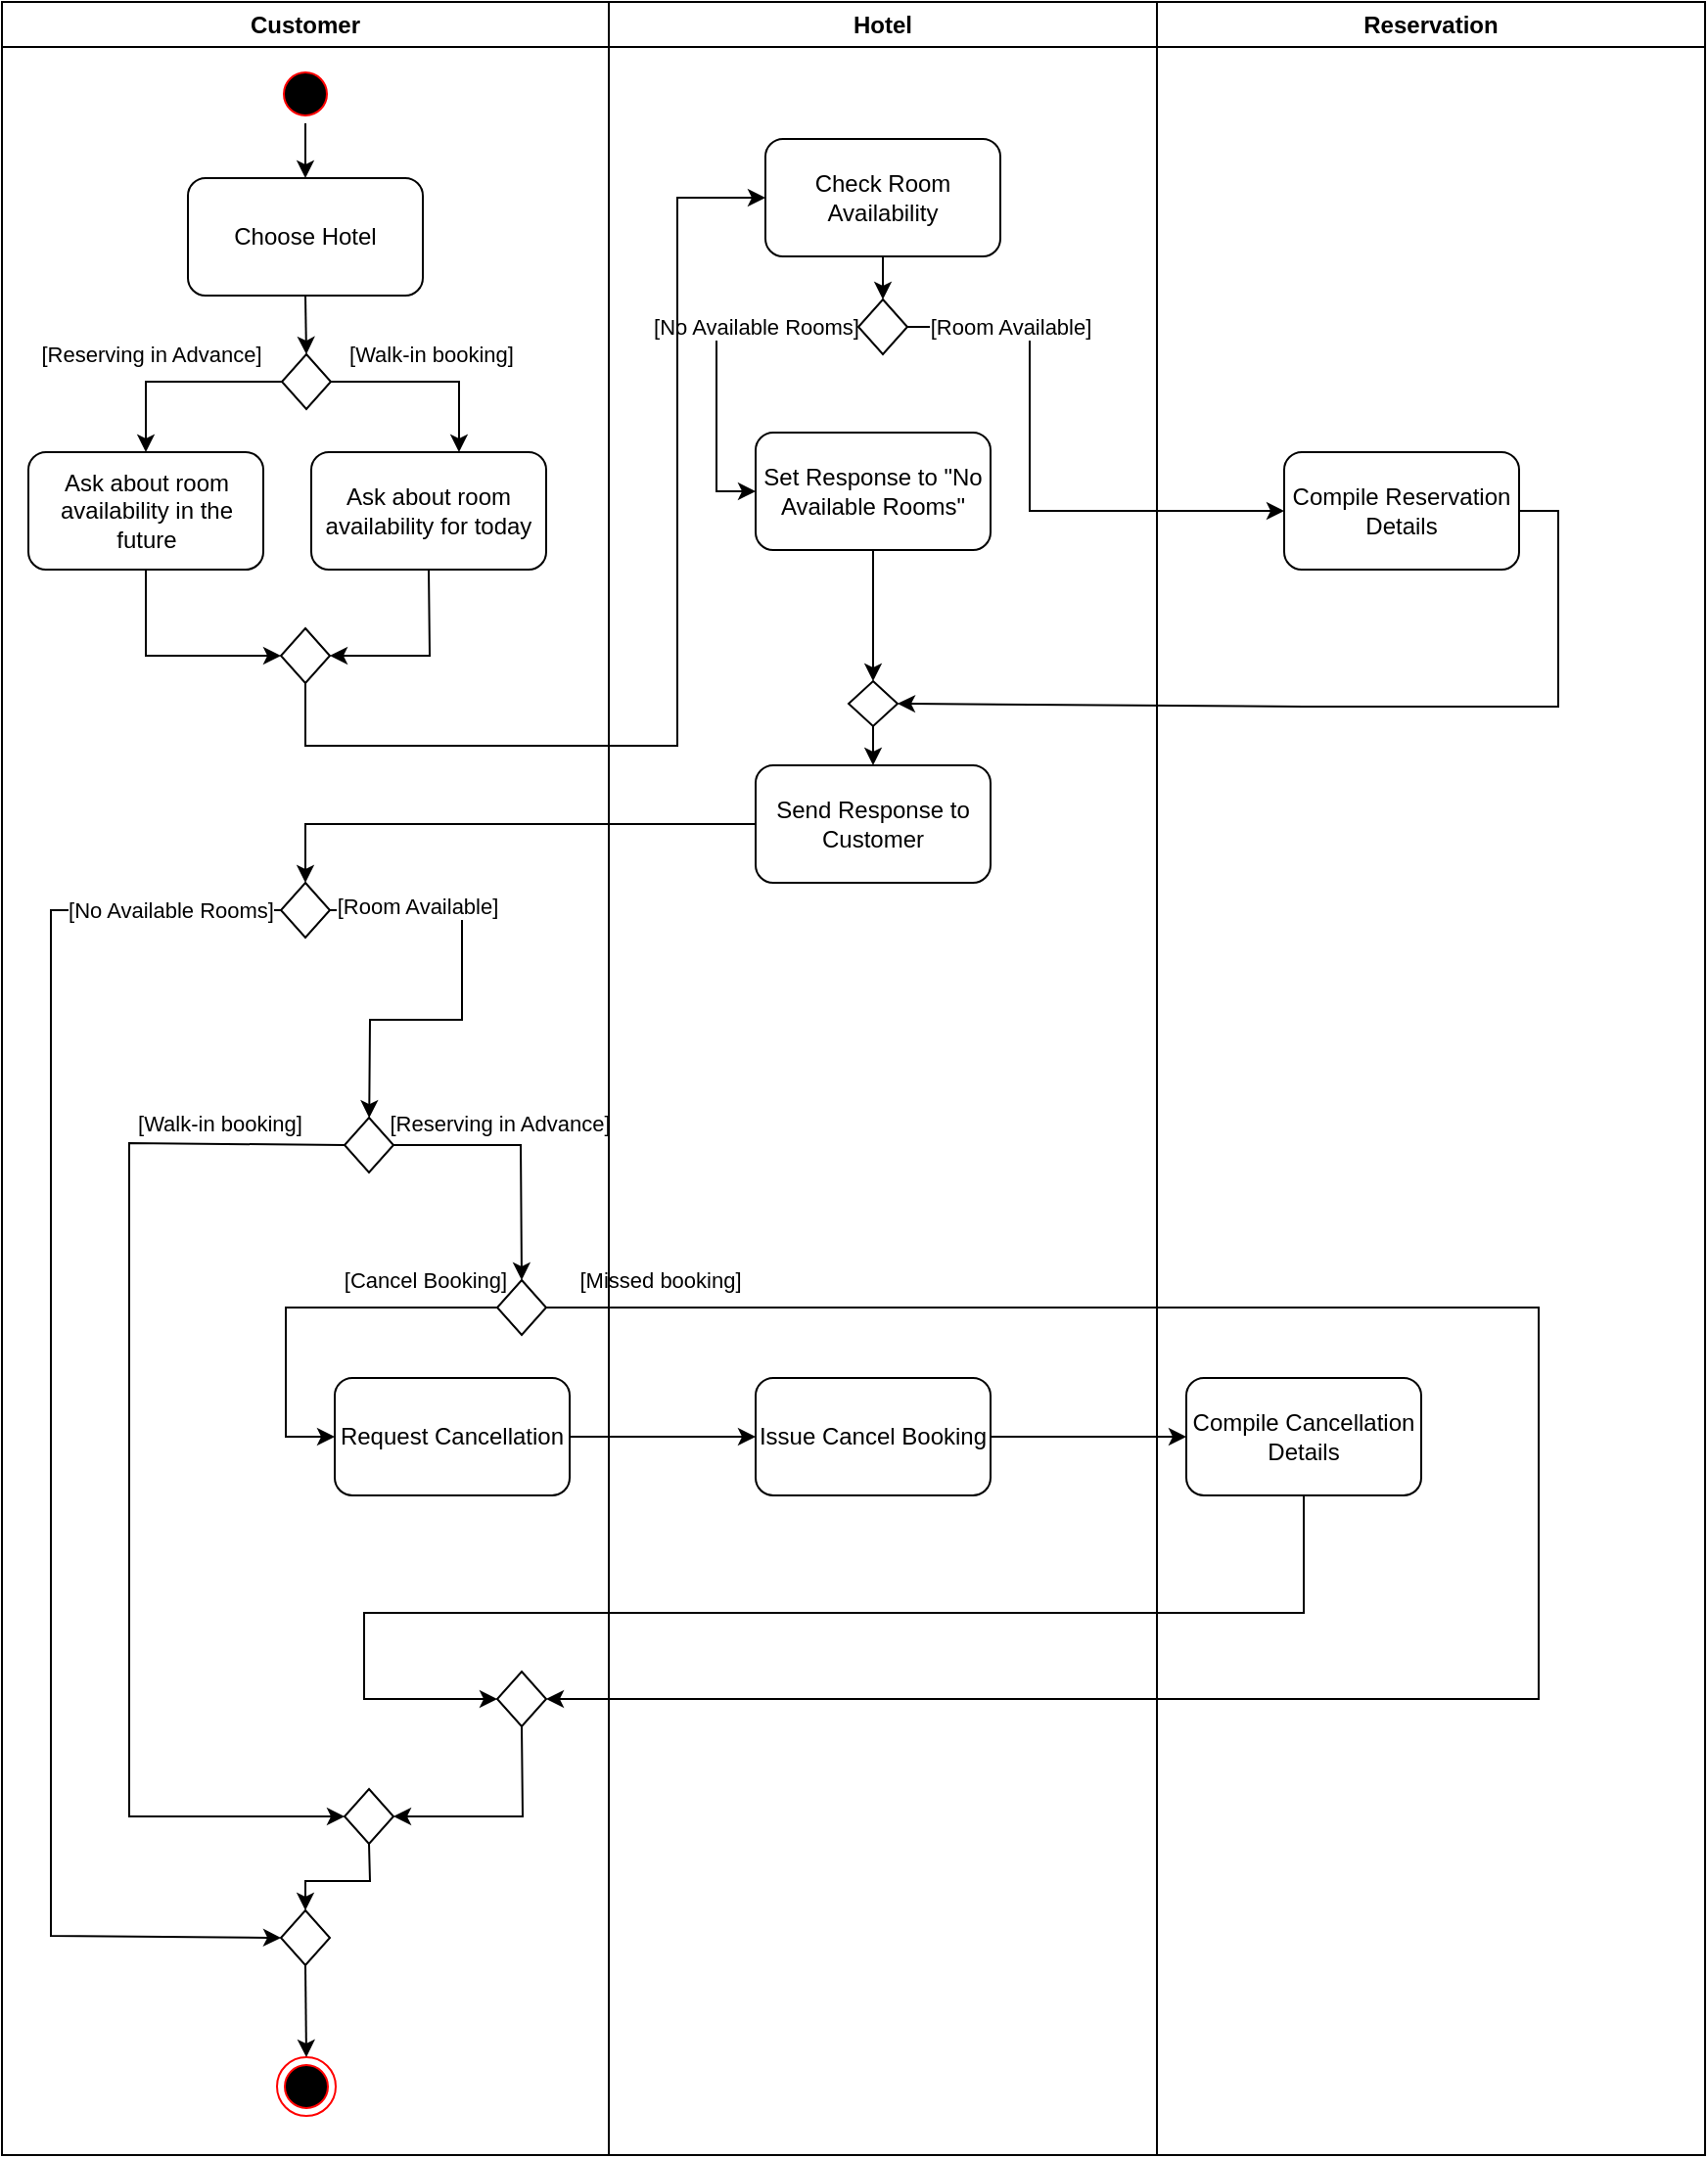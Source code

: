 <mxfile version="15.7.1" type="github">
  <diagram name="Page-1" id="e7e014a7-5840-1c2e-5031-d8a46d1fe8dd">
    <mxGraphModel dx="2031" dy="1260" grid="1" gridSize="10" guides="1" tooltips="1" connect="1" arrows="1" fold="1" page="1" pageScale="1" pageWidth="1169" pageHeight="826" background="none" math="0" shadow="0">
      <root>
        <mxCell id="0" />
        <mxCell id="1" parent="0" />
        <mxCell id="2" value="Customer" style="swimlane;whiteSpace=wrap" parent="1" vertex="1">
          <mxGeometry x="135" y="120" width="310" height="1100" as="geometry" />
        </mxCell>
        <mxCell id="gjUZ3fPqfgkGFWGXfoxw-59" style="edgeStyle=none;rounded=0;orthogonalLoop=1;jettySize=auto;html=1;exitX=0.5;exitY=1;exitDx=0;exitDy=0;entryX=0.5;entryY=0;entryDx=0;entryDy=0;" edge="1" parent="2" source="5" target="gjUZ3fPqfgkGFWGXfoxw-58">
          <mxGeometry relative="1" as="geometry" />
        </mxCell>
        <mxCell id="5" value="" style="ellipse;shape=startState;fillColor=#000000;strokeColor=#ff0000;" parent="2" vertex="1">
          <mxGeometry x="140" y="32" width="30" height="30" as="geometry" />
        </mxCell>
        <mxCell id="gjUZ3fPqfgkGFWGXfoxw-77" style="edgeStyle=none;rounded=0;orthogonalLoop=1;jettySize=auto;html=1;exitX=0.5;exitY=1;exitDx=0;exitDy=0;entryX=1;entryY=0.5;entryDx=0;entryDy=0;" edge="1" parent="2" source="gjUZ3fPqfgkGFWGXfoxw-44" target="gjUZ3fPqfgkGFWGXfoxw-76">
          <mxGeometry relative="1" as="geometry">
            <Array as="points">
              <mxPoint x="218.5" y="334" />
            </Array>
          </mxGeometry>
        </mxCell>
        <mxCell id="gjUZ3fPqfgkGFWGXfoxw-44" value="Ask about room availability for today" style="rounded=1;whiteSpace=wrap;html=1;" vertex="1" parent="2">
          <mxGeometry x="158" y="230" width="120" height="60" as="geometry" />
        </mxCell>
        <mxCell id="gjUZ3fPqfgkGFWGXfoxw-50" value="[Reserving in Advance]" style="edgeStyle=none;rounded=0;orthogonalLoop=1;jettySize=auto;html=1;entryX=0.5;entryY=0;entryDx=0;entryDy=0;entryPerimeter=0;exitX=0;exitY=0.5;exitDx=0;exitDy=0;" edge="1" parent="2" source="gjUZ3fPqfgkGFWGXfoxw-49" target="gjUZ3fPqfgkGFWGXfoxw-54">
          <mxGeometry x="0.082" y="-17" relative="1" as="geometry">
            <mxPoint x="163.5" y="194" as="sourcePoint" />
            <mxPoint x="73.56" y="270" as="targetPoint" />
            <Array as="points">
              <mxPoint x="73.5" y="194" />
            </Array>
            <mxPoint x="-10" y="3" as="offset" />
          </mxGeometry>
        </mxCell>
        <mxCell id="gjUZ3fPqfgkGFWGXfoxw-51" value="[Walk-in booking]" style="edgeStyle=none;rounded=0;orthogonalLoop=1;jettySize=auto;html=1;exitX=1;exitY=0.5;exitDx=0;exitDy=0;entryX=0.629;entryY=0;entryDx=0;entryDy=0;entryPerimeter=0;" edge="1" parent="2" source="gjUZ3fPqfgkGFWGXfoxw-49" target="gjUZ3fPqfgkGFWGXfoxw-44">
          <mxGeometry x="-0.015" y="14" relative="1" as="geometry">
            <Array as="points">
              <mxPoint x="233.5" y="194" />
            </Array>
            <mxPoint x="1" as="offset" />
          </mxGeometry>
        </mxCell>
        <mxCell id="gjUZ3fPqfgkGFWGXfoxw-49" value="" style="rhombus;whiteSpace=wrap;html=1;" vertex="1" parent="2">
          <mxGeometry x="143" y="180" width="25" height="28" as="geometry" />
        </mxCell>
        <mxCell id="gjUZ3fPqfgkGFWGXfoxw-78" style="edgeStyle=none;rounded=0;orthogonalLoop=1;jettySize=auto;html=1;exitX=0.5;exitY=1;exitDx=0;exitDy=0;entryX=0;entryY=0.5;entryDx=0;entryDy=0;" edge="1" parent="2" source="gjUZ3fPqfgkGFWGXfoxw-54" target="gjUZ3fPqfgkGFWGXfoxw-76">
          <mxGeometry relative="1" as="geometry">
            <Array as="points">
              <mxPoint x="73.5" y="334" />
            </Array>
          </mxGeometry>
        </mxCell>
        <mxCell id="gjUZ3fPqfgkGFWGXfoxw-54" value="Ask about room availability in the future" style="rounded=1;whiteSpace=wrap;html=1;" vertex="1" parent="2">
          <mxGeometry x="13.5" y="230" width="120" height="60" as="geometry" />
        </mxCell>
        <mxCell id="gjUZ3fPqfgkGFWGXfoxw-60" style="edgeStyle=none;rounded=0;orthogonalLoop=1;jettySize=auto;html=1;exitX=0.5;exitY=1;exitDx=0;exitDy=0;entryX=0.5;entryY=0;entryDx=0;entryDy=0;" edge="1" parent="2" source="gjUZ3fPqfgkGFWGXfoxw-58" target="gjUZ3fPqfgkGFWGXfoxw-49">
          <mxGeometry relative="1" as="geometry" />
        </mxCell>
        <mxCell id="gjUZ3fPqfgkGFWGXfoxw-58" value="Choose Hotel" style="rounded=1;whiteSpace=wrap;html=1;" vertex="1" parent="2">
          <mxGeometry x="95" y="90" width="120" height="60" as="geometry" />
        </mxCell>
        <mxCell id="gjUZ3fPqfgkGFWGXfoxw-70" value="" style="ellipse;html=1;shape=endState;fillColor=#000000;strokeColor=#ff0000;" vertex="1" parent="2">
          <mxGeometry x="140.5" y="1050" width="30" height="30" as="geometry" />
        </mxCell>
        <mxCell id="gjUZ3fPqfgkGFWGXfoxw-75" value="" style="rhombus;whiteSpace=wrap;html=1;" vertex="1" parent="2">
          <mxGeometry x="175" y="570" width="25" height="28" as="geometry" />
        </mxCell>
        <mxCell id="gjUZ3fPqfgkGFWGXfoxw-76" value="" style="rhombus;whiteSpace=wrap;html=1;" vertex="1" parent="2">
          <mxGeometry x="142.5" y="320" width="25" height="28" as="geometry" />
        </mxCell>
        <mxCell id="gjUZ3fPqfgkGFWGXfoxw-85" value="[Walk-in booking]" style="edgeStyle=none;rounded=0;orthogonalLoop=1;jettySize=auto;html=1;exitX=0;exitY=0.5;exitDx=0;exitDy=0;entryX=0;entryY=0.5;entryDx=0;entryDy=0;" edge="1" parent="2" source="gjUZ3fPqfgkGFWGXfoxw-75" target="gjUZ3fPqfgkGFWGXfoxw-87">
          <mxGeometry x="-0.771" y="-10" relative="1" as="geometry">
            <mxPoint x="142" y="583" as="sourcePoint" />
            <mxPoint x="142" y="763" as="targetPoint" />
            <Array as="points">
              <mxPoint x="65" y="583" />
              <mxPoint x="65" y="673" />
              <mxPoint x="65" y="767" />
              <mxPoint x="65" y="927" />
            </Array>
            <mxPoint as="offset" />
          </mxGeometry>
        </mxCell>
        <mxCell id="gjUZ3fPqfgkGFWGXfoxw-86" value="[Reserving in Advance]" style="edgeStyle=none;rounded=0;orthogonalLoop=1;jettySize=auto;html=1;exitX=1;exitY=0.5;exitDx=0;exitDy=0;entryX=0.5;entryY=0;entryDx=0;entryDy=0;" edge="1" parent="2" source="gjUZ3fPqfgkGFWGXfoxw-75" target="gjUZ3fPqfgkGFWGXfoxw-89">
          <mxGeometry x="-0.193" y="11" relative="1" as="geometry">
            <mxPoint x="278" y="603" as="sourcePoint" />
            <mxPoint x="265" y="653" as="targetPoint" />
            <Array as="points">
              <mxPoint x="265" y="584" />
            </Array>
            <mxPoint as="offset" />
          </mxGeometry>
        </mxCell>
        <mxCell id="gjUZ3fPqfgkGFWGXfoxw-127" style="edgeStyle=none;rounded=0;orthogonalLoop=1;jettySize=auto;html=1;exitX=0.5;exitY=1;exitDx=0;exitDy=0;entryX=0.5;entryY=0;entryDx=0;entryDy=0;" edge="1" parent="2" source="gjUZ3fPqfgkGFWGXfoxw-87" target="gjUZ3fPqfgkGFWGXfoxw-126">
          <mxGeometry relative="1" as="geometry">
            <Array as="points">
              <mxPoint x="188" y="960" />
              <mxPoint x="155" y="960" />
            </Array>
          </mxGeometry>
        </mxCell>
        <mxCell id="gjUZ3fPqfgkGFWGXfoxw-87" value="" style="rhombus;whiteSpace=wrap;html=1;" vertex="1" parent="2">
          <mxGeometry x="175" y="913" width="25" height="28" as="geometry" />
        </mxCell>
        <mxCell id="gjUZ3fPqfgkGFWGXfoxw-89" value="" style="rhombus;whiteSpace=wrap;html=1;" vertex="1" parent="2">
          <mxGeometry x="253" y="653" width="25" height="28" as="geometry" />
        </mxCell>
        <mxCell id="gjUZ3fPqfgkGFWGXfoxw-102" style="edgeStyle=none;rounded=0;orthogonalLoop=1;jettySize=auto;html=1;exitX=0.5;exitY=1;exitDx=0;exitDy=0;entryX=1;entryY=0.5;entryDx=0;entryDy=0;" edge="1" parent="2" source="gjUZ3fPqfgkGFWGXfoxw-90" target="gjUZ3fPqfgkGFWGXfoxw-87">
          <mxGeometry relative="1" as="geometry">
            <Array as="points">
              <mxPoint x="266" y="927" />
            </Array>
          </mxGeometry>
        </mxCell>
        <mxCell id="gjUZ3fPqfgkGFWGXfoxw-90" value="" style="rhombus;whiteSpace=wrap;html=1;" vertex="1" parent="2">
          <mxGeometry x="253" y="853" width="25" height="28" as="geometry" />
        </mxCell>
        <mxCell id="gjUZ3fPqfgkGFWGXfoxw-91" value="[Missed booking]" style="edgeStyle=none;rounded=0;orthogonalLoop=1;jettySize=auto;html=1;exitX=1;exitY=0.5;exitDx=0;exitDy=0;entryX=1;entryY=0.5;entryDx=0;entryDy=0;" edge="1" parent="2" source="gjUZ3fPqfgkGFWGXfoxw-89" target="gjUZ3fPqfgkGFWGXfoxw-90">
          <mxGeometry x="-0.906" y="14" relative="1" as="geometry">
            <mxPoint x="405" y="667" as="targetPoint" />
            <Array as="points">
              <mxPoint x="785" y="667" />
              <mxPoint x="785" y="867" />
            </Array>
            <mxPoint x="1" as="offset" />
          </mxGeometry>
        </mxCell>
        <mxCell id="gjUZ3fPqfgkGFWGXfoxw-110" value="Request Cancellation" style="rounded=1;whiteSpace=wrap;html=1;" vertex="1" parent="2">
          <mxGeometry x="170" y="703" width="120" height="60" as="geometry" />
        </mxCell>
        <mxCell id="gjUZ3fPqfgkGFWGXfoxw-92" value="[Cancel Booking]" style="edgeStyle=none;rounded=0;orthogonalLoop=1;jettySize=auto;html=1;exitX=0;exitY=0.5;exitDx=0;exitDy=0;entryX=0;entryY=0.5;entryDx=0;entryDy=0;" edge="1" parent="2" source="gjUZ3fPqfgkGFWGXfoxw-89" target="gjUZ3fPqfgkGFWGXfoxw-110">
          <mxGeometry x="-0.622" y="-14" relative="1" as="geometry">
            <mxPoint x="145" y="733" as="targetPoint" />
            <Array as="points">
              <mxPoint x="145" y="667" />
              <mxPoint x="145" y="733" />
            </Array>
            <mxPoint as="offset" />
          </mxGeometry>
        </mxCell>
        <mxCell id="gjUZ3fPqfgkGFWGXfoxw-122" value="[No Available Rooms]" style="edgeStyle=none;rounded=0;orthogonalLoop=1;jettySize=auto;html=1;exitX=0;exitY=0.5;exitDx=0;exitDy=0;entryX=0;entryY=0.5;entryDx=0;entryDy=0;" edge="1" parent="2" target="gjUZ3fPqfgkGFWGXfoxw-126">
          <mxGeometry x="-0.85" relative="1" as="geometry">
            <mxPoint x="142.5" y="464" as="sourcePoint" />
            <mxPoint x="142.5" y="994" as="targetPoint" />
            <Array as="points">
              <mxPoint x="85" y="464" />
              <mxPoint x="25" y="464" />
              <mxPoint x="25" y="988" />
            </Array>
            <mxPoint as="offset" />
          </mxGeometry>
        </mxCell>
        <mxCell id="gjUZ3fPqfgkGFWGXfoxw-123" style="edgeStyle=none;rounded=0;orthogonalLoop=1;jettySize=auto;html=1;exitX=1;exitY=0.5;exitDx=0;exitDy=0;" edge="1" parent="2" source="gjUZ3fPqfgkGFWGXfoxw-118" target="gjUZ3fPqfgkGFWGXfoxw-75">
          <mxGeometry relative="1" as="geometry">
            <Array as="points">
              <mxPoint x="235" y="464" />
              <mxPoint x="235" y="520" />
              <mxPoint x="188" y="520" />
            </Array>
          </mxGeometry>
        </mxCell>
        <mxCell id="gjUZ3fPqfgkGFWGXfoxw-124" value="[Room Available]" style="edgeLabel;html=1;align=center;verticalAlign=middle;resizable=0;points=[];" vertex="1" connectable="0" parent="gjUZ3fPqfgkGFWGXfoxw-123">
          <mxGeometry x="-0.601" y="2" relative="1" as="geometry">
            <mxPoint as="offset" />
          </mxGeometry>
        </mxCell>
        <mxCell id="gjUZ3fPqfgkGFWGXfoxw-118" value="" style="rhombus;whiteSpace=wrap;html=1;" vertex="1" parent="2">
          <mxGeometry x="142.5" y="450" width="25" height="28" as="geometry" />
        </mxCell>
        <mxCell id="gjUZ3fPqfgkGFWGXfoxw-128" style="edgeStyle=none;rounded=0;orthogonalLoop=1;jettySize=auto;html=1;exitX=0.5;exitY=1;exitDx=0;exitDy=0;entryX=0.5;entryY=0;entryDx=0;entryDy=0;" edge="1" parent="2" source="gjUZ3fPqfgkGFWGXfoxw-126" target="gjUZ3fPqfgkGFWGXfoxw-70">
          <mxGeometry relative="1" as="geometry" />
        </mxCell>
        <mxCell id="gjUZ3fPqfgkGFWGXfoxw-126" value="" style="rhombus;whiteSpace=wrap;html=1;" vertex="1" parent="2">
          <mxGeometry x="142.5" y="975" width="25" height="28" as="geometry" />
        </mxCell>
        <mxCell id="3" value="Hotel" style="swimlane;whiteSpace=wrap;startSize=23;" parent="1" vertex="1">
          <mxGeometry x="445" y="120" width="280" height="1100" as="geometry" />
        </mxCell>
        <mxCell id="gjUZ3fPqfgkGFWGXfoxw-68" style="edgeStyle=none;rounded=0;orthogonalLoop=1;jettySize=auto;html=1;exitX=0.5;exitY=1;exitDx=0;exitDy=0;entryX=0.5;entryY=0;entryDx=0;entryDy=0;" edge="1" parent="3" source="gjUZ3fPqfgkGFWGXfoxw-56" target="gjUZ3fPqfgkGFWGXfoxw-65">
          <mxGeometry relative="1" as="geometry" />
        </mxCell>
        <mxCell id="gjUZ3fPqfgkGFWGXfoxw-56" value="Check Room Availability" style="rounded=1;whiteSpace=wrap;html=1;" vertex="1" parent="3">
          <mxGeometry x="80" y="70" width="120" height="60" as="geometry" />
        </mxCell>
        <mxCell id="gjUZ3fPqfgkGFWGXfoxw-115" value="[No Available Rooms]" style="edgeStyle=none;rounded=0;orthogonalLoop=1;jettySize=auto;html=1;exitX=0;exitY=0.5;exitDx=0;exitDy=0;entryX=0;entryY=0.5;entryDx=0;entryDy=0;" edge="1" parent="3" source="gjUZ3fPqfgkGFWGXfoxw-65" target="gjUZ3fPqfgkGFWGXfoxw-114">
          <mxGeometry x="-0.405" relative="1" as="geometry">
            <Array as="points">
              <mxPoint x="55" y="166" />
              <mxPoint x="55" y="250" />
            </Array>
            <mxPoint as="offset" />
          </mxGeometry>
        </mxCell>
        <mxCell id="gjUZ3fPqfgkGFWGXfoxw-65" value="" style="rhombus;whiteSpace=wrap;html=1;" vertex="1" parent="3">
          <mxGeometry x="127.5" y="152" width="25" height="28" as="geometry" />
        </mxCell>
        <mxCell id="gjUZ3fPqfgkGFWGXfoxw-93" value="Issue Cancel Booking" style="rounded=1;whiteSpace=wrap;html=1;" vertex="1" parent="3">
          <mxGeometry x="75" y="703" width="120" height="60" as="geometry" />
        </mxCell>
        <mxCell id="gjUZ3fPqfgkGFWGXfoxw-112" value="Send Response to Customer" style="rounded=1;whiteSpace=wrap;html=1;" vertex="1" parent="3">
          <mxGeometry x="75" y="390" width="120" height="60" as="geometry" />
        </mxCell>
        <mxCell id="gjUZ3fPqfgkGFWGXfoxw-117" style="edgeStyle=none;rounded=0;orthogonalLoop=1;jettySize=auto;html=1;exitX=0.5;exitY=1;exitDx=0;exitDy=0;entryX=0.5;entryY=0;entryDx=0;entryDy=0;" edge="1" parent="3" source="gjUZ3fPqfgkGFWGXfoxw-113" target="gjUZ3fPqfgkGFWGXfoxw-112">
          <mxGeometry relative="1" as="geometry" />
        </mxCell>
        <mxCell id="gjUZ3fPqfgkGFWGXfoxw-113" value="" style="rhombus;whiteSpace=wrap;html=1;" vertex="1" parent="3">
          <mxGeometry x="122.5" y="347" width="25" height="23" as="geometry" />
        </mxCell>
        <mxCell id="gjUZ3fPqfgkGFWGXfoxw-116" style="edgeStyle=none;rounded=0;orthogonalLoop=1;jettySize=auto;html=1;exitX=0.5;exitY=1;exitDx=0;exitDy=0;entryX=0.5;entryY=0;entryDx=0;entryDy=0;" edge="1" parent="3" source="gjUZ3fPqfgkGFWGXfoxw-114" target="gjUZ3fPqfgkGFWGXfoxw-113">
          <mxGeometry relative="1" as="geometry" />
        </mxCell>
        <mxCell id="gjUZ3fPqfgkGFWGXfoxw-114" value="Set Response to &quot;No Available Rooms&quot;" style="rounded=1;whiteSpace=wrap;html=1;" vertex="1" parent="3">
          <mxGeometry x="75" y="220" width="120" height="60" as="geometry" />
        </mxCell>
        <mxCell id="gjUZ3fPqfgkGFWGXfoxw-57" style="edgeStyle=none;rounded=0;orthogonalLoop=1;jettySize=auto;html=1;exitX=0.5;exitY=1;exitDx=0;exitDy=0;entryX=0;entryY=0.5;entryDx=0;entryDy=0;" edge="1" parent="1" source="gjUZ3fPqfgkGFWGXfoxw-76" target="gjUZ3fPqfgkGFWGXfoxw-56">
          <mxGeometry relative="1" as="geometry">
            <Array as="points">
              <mxPoint x="290" y="500" />
              <mxPoint x="480" y="500" />
              <mxPoint x="480" y="380" />
              <mxPoint x="480" y="220" />
            </Array>
          </mxGeometry>
        </mxCell>
        <mxCell id="4" value="Reservation" style="swimlane;whiteSpace=wrap" parent="1" vertex="1">
          <mxGeometry x="725" y="120" width="280" height="1100" as="geometry" />
        </mxCell>
        <mxCell id="gjUZ3fPqfgkGFWGXfoxw-71" value="Compile Reservation Details" style="rounded=1;whiteSpace=wrap;html=1;" vertex="1" parent="4">
          <mxGeometry x="65" y="230" width="120" height="60" as="geometry" />
        </mxCell>
        <mxCell id="gjUZ3fPqfgkGFWGXfoxw-94" value="Compile Cancellation Details" style="rounded=1;whiteSpace=wrap;html=1;" vertex="1" parent="4">
          <mxGeometry x="15" y="703" width="120" height="60" as="geometry" />
        </mxCell>
        <mxCell id="gjUZ3fPqfgkGFWGXfoxw-72" value="[Room Available]" style="edgeStyle=none;rounded=0;orthogonalLoop=1;jettySize=auto;html=1;entryX=0;entryY=0.5;entryDx=0;entryDy=0;exitX=1;exitY=0.5;exitDx=0;exitDy=0;" edge="1" parent="1" source="gjUZ3fPqfgkGFWGXfoxw-65" target="gjUZ3fPqfgkGFWGXfoxw-71">
          <mxGeometry x="-0.748" y="-16" relative="1" as="geometry">
            <mxPoint x="600" y="286" as="sourcePoint" />
            <Array as="points">
              <mxPoint x="660" y="286" />
              <mxPoint x="660" y="380" />
            </Array>
            <mxPoint x="16" y="-16" as="offset" />
          </mxGeometry>
        </mxCell>
        <mxCell id="gjUZ3fPqfgkGFWGXfoxw-73" style="edgeStyle=none;rounded=0;orthogonalLoop=1;jettySize=auto;html=1;exitX=1;exitY=0.5;exitDx=0;exitDy=0;entryX=1;entryY=0.5;entryDx=0;entryDy=0;" edge="1" parent="1" source="gjUZ3fPqfgkGFWGXfoxw-71" target="gjUZ3fPqfgkGFWGXfoxw-113">
          <mxGeometry relative="1" as="geometry">
            <mxPoint x="358.125" y="611.875" as="targetPoint" />
            <Array as="points">
              <mxPoint x="930" y="380" />
              <mxPoint x="930" y="480" />
              <mxPoint x="800" y="480" />
            </Array>
          </mxGeometry>
        </mxCell>
        <mxCell id="gjUZ3fPqfgkGFWGXfoxw-95" style="edgeStyle=none;rounded=0;orthogonalLoop=1;jettySize=auto;html=1;exitX=1;exitY=0.5;exitDx=0;exitDy=0;entryX=0;entryY=0.5;entryDx=0;entryDy=0;" edge="1" parent="1" source="gjUZ3fPqfgkGFWGXfoxw-93" target="gjUZ3fPqfgkGFWGXfoxw-94">
          <mxGeometry relative="1" as="geometry">
            <Array as="points" />
          </mxGeometry>
        </mxCell>
        <mxCell id="gjUZ3fPqfgkGFWGXfoxw-96" style="edgeStyle=none;rounded=0;orthogonalLoop=1;jettySize=auto;html=1;exitX=0.5;exitY=1;exitDx=0;exitDy=0;entryX=0;entryY=0.5;entryDx=0;entryDy=0;" edge="1" parent="1" source="gjUZ3fPqfgkGFWGXfoxw-94" target="gjUZ3fPqfgkGFWGXfoxw-90">
          <mxGeometry relative="1" as="geometry">
            <mxPoint x="370" y="1023" as="targetPoint" />
            <Array as="points">
              <mxPoint x="800" y="943" />
              <mxPoint x="560" y="943" />
              <mxPoint x="320" y="943" />
              <mxPoint x="320" y="987" />
            </Array>
          </mxGeometry>
        </mxCell>
        <mxCell id="gjUZ3fPqfgkGFWGXfoxw-111" style="edgeStyle=none;rounded=0;orthogonalLoop=1;jettySize=auto;html=1;exitX=1;exitY=0.5;exitDx=0;exitDy=0;entryX=0;entryY=0.5;entryDx=0;entryDy=0;" edge="1" parent="1" source="gjUZ3fPqfgkGFWGXfoxw-110" target="gjUZ3fPqfgkGFWGXfoxw-93">
          <mxGeometry relative="1" as="geometry">
            <mxPoint x="450" y="853.235" as="targetPoint" />
          </mxGeometry>
        </mxCell>
        <mxCell id="gjUZ3fPqfgkGFWGXfoxw-121" style="edgeStyle=none;rounded=0;orthogonalLoop=1;jettySize=auto;html=1;entryX=0.5;entryY=0;entryDx=0;entryDy=0;" edge="1" parent="1" source="gjUZ3fPqfgkGFWGXfoxw-112" target="gjUZ3fPqfgkGFWGXfoxw-118">
          <mxGeometry relative="1" as="geometry">
            <Array as="points">
              <mxPoint x="290" y="540" />
            </Array>
          </mxGeometry>
        </mxCell>
      </root>
    </mxGraphModel>
  </diagram>
</mxfile>

